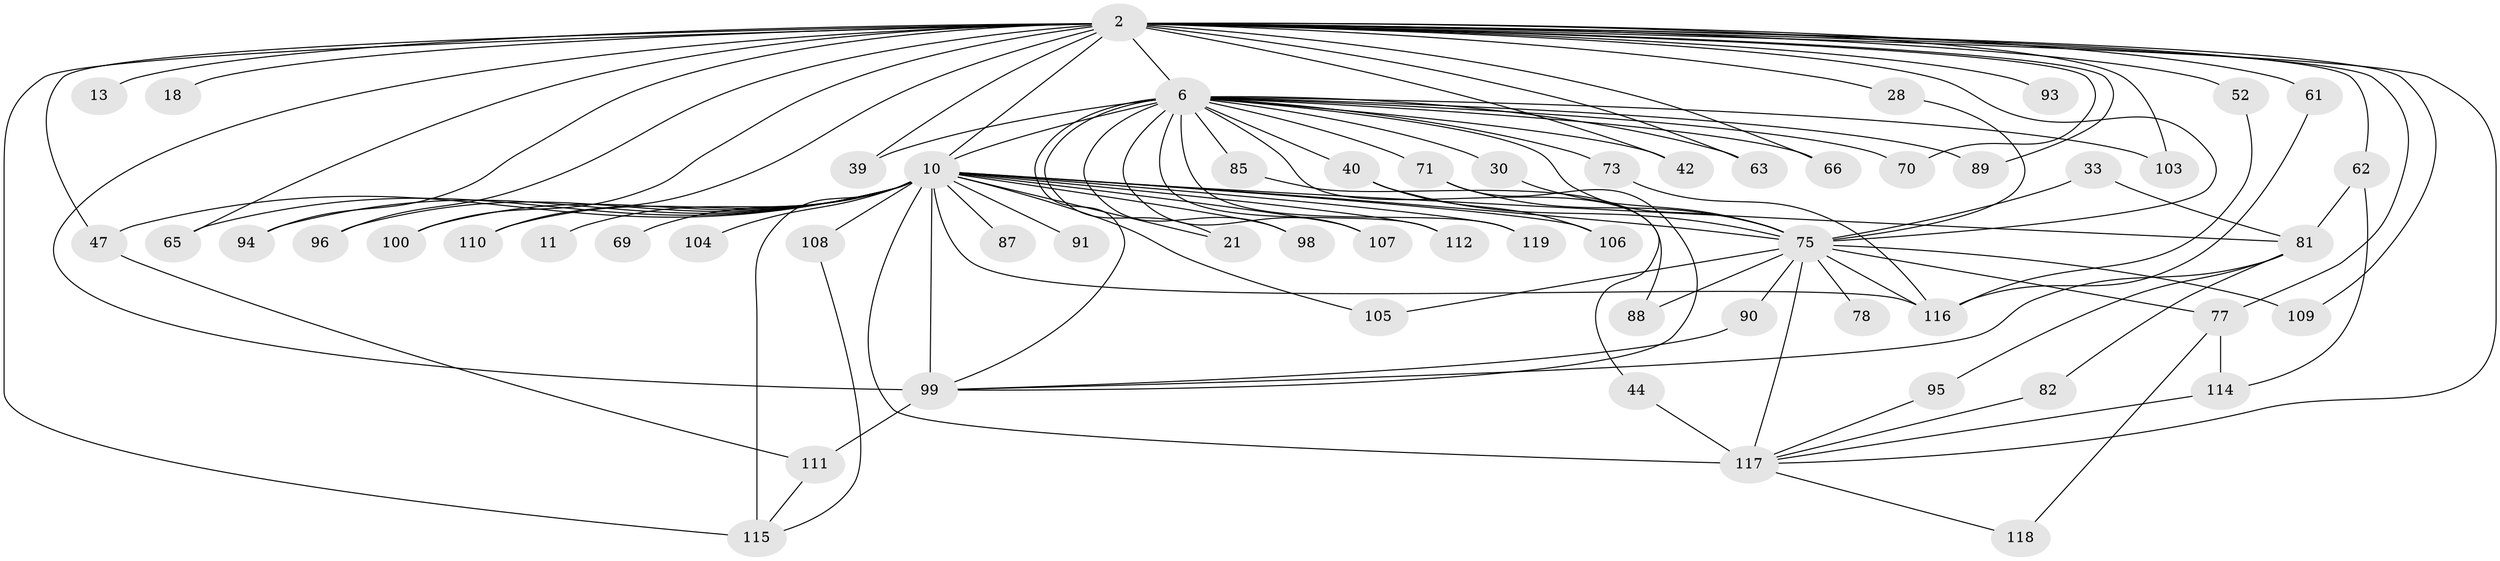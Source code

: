 // original degree distribution, {28: 0.01680672268907563, 18: 0.01680672268907563, 21: 0.01680672268907563, 25: 0.008403361344537815, 24: 0.008403361344537815, 27: 0.008403361344537815, 20: 0.008403361344537815, 2: 0.5126050420168067, 3: 0.2605042016806723, 8: 0.01680672268907563, 4: 0.09243697478991597, 5: 0.025210084033613446, 6: 0.008403361344537815}
// Generated by graph-tools (version 1.1) at 2025/45/03/09/25 04:45:40]
// undirected, 59 vertices, 111 edges
graph export_dot {
graph [start="1"]
  node [color=gray90,style=filled];
  2 [super="+1"];
  6 [super="+4"];
  10 [super="+7+9"];
  11;
  13;
  18;
  21;
  28;
  30;
  33;
  39;
  40 [super="+36"];
  42;
  44;
  47 [super="+29"];
  52;
  61;
  62 [super="+50"];
  63 [super="+19+23"];
  65 [super="+14"];
  66;
  69;
  70 [super="+41"];
  71 [super="+49"];
  73 [super="+59"];
  75 [super="+54"];
  77 [super="+76"];
  78;
  81 [super="+53+31"];
  82;
  85;
  87;
  88;
  89;
  90;
  91;
  93;
  94;
  95;
  96;
  98;
  99 [super="+72+84"];
  100;
  103;
  104;
  105;
  106;
  107 [super="+97"];
  108 [super="+101"];
  109;
  110;
  111 [super="+74"];
  112 [super="+58+67+34+83"];
  114 [super="+113"];
  115 [super="+102"];
  116 [super="+27+45+22"];
  117 [super="+86+37+17"];
  118;
  119 [super="+12"];
  2 -- 6 [weight=4];
  2 -- 10 [weight=8];
  2 -- 18 [weight=2];
  2 -- 28;
  2 -- 39;
  2 -- 42;
  2 -- 65 [weight=2];
  2 -- 93 [weight=2];
  2 -- 94;
  2 -- 100;
  2 -- 103;
  2 -- 110;
  2 -- 66;
  2 -- 70;
  2 -- 13;
  2 -- 89;
  2 -- 96;
  2 -- 109;
  2 -- 52;
  2 -- 61;
  2 -- 47;
  2 -- 62;
  2 -- 63 [weight=2];
  2 -- 77 [weight=3];
  2 -- 117;
  2 -- 99 [weight=3];
  2 -- 115 [weight=4];
  2 -- 75 [weight=4];
  6 -- 10 [weight=8];
  6 -- 21;
  6 -- 30;
  6 -- 39;
  6 -- 44;
  6 -- 66;
  6 -- 85 [weight=2];
  6 -- 103;
  6 -- 119 [weight=2];
  6 -- 70 [weight=2];
  6 -- 89;
  6 -- 98;
  6 -- 99;
  6 -- 42;
  6 -- 107;
  6 -- 63 [weight=2];
  6 -- 40;
  6 -- 73 [weight=2];
  6 -- 71;
  6 -- 112 [weight=3];
  6 -- 75 [weight=4];
  10 -- 75 [weight=13];
  10 -- 91 [weight=2];
  10 -- 104 [weight=2];
  10 -- 116 [weight=6];
  10 -- 69 [weight=2];
  10 -- 81 [weight=3];
  10 -- 21;
  10 -- 87;
  10 -- 94;
  10 -- 96;
  10 -- 98;
  10 -- 108 [weight=2];
  10 -- 115 [weight=3];
  10 -- 65;
  10 -- 112 [weight=3];
  10 -- 99 [weight=4];
  10 -- 107 [weight=2];
  10 -- 11 [weight=2];
  10 -- 100;
  10 -- 105;
  10 -- 106;
  10 -- 47 [weight=2];
  10 -- 110;
  10 -- 117 [weight=5];
  10 -- 119;
  28 -- 75;
  30 -- 75;
  33 -- 81;
  33 -- 75;
  40 -- 106;
  40 -- 75 [weight=2];
  44 -- 117;
  47 -- 111;
  52 -- 116;
  61 -- 116;
  62 -- 114;
  62 -- 81 [weight=2];
  71 -- 99;
  71 -- 75;
  73 -- 116 [weight=2];
  75 -- 77 [weight=2];
  75 -- 78 [weight=2];
  75 -- 88;
  75 -- 90;
  75 -- 105;
  75 -- 109;
  75 -- 116;
  75 -- 117;
  77 -- 114;
  77 -- 118;
  81 -- 95;
  81 -- 82;
  81 -- 99;
  82 -- 117;
  85 -- 88;
  90 -- 99;
  95 -- 117;
  99 -- 111;
  108 -- 115;
  111 -- 115;
  114 -- 117;
  117 -- 118;
}
